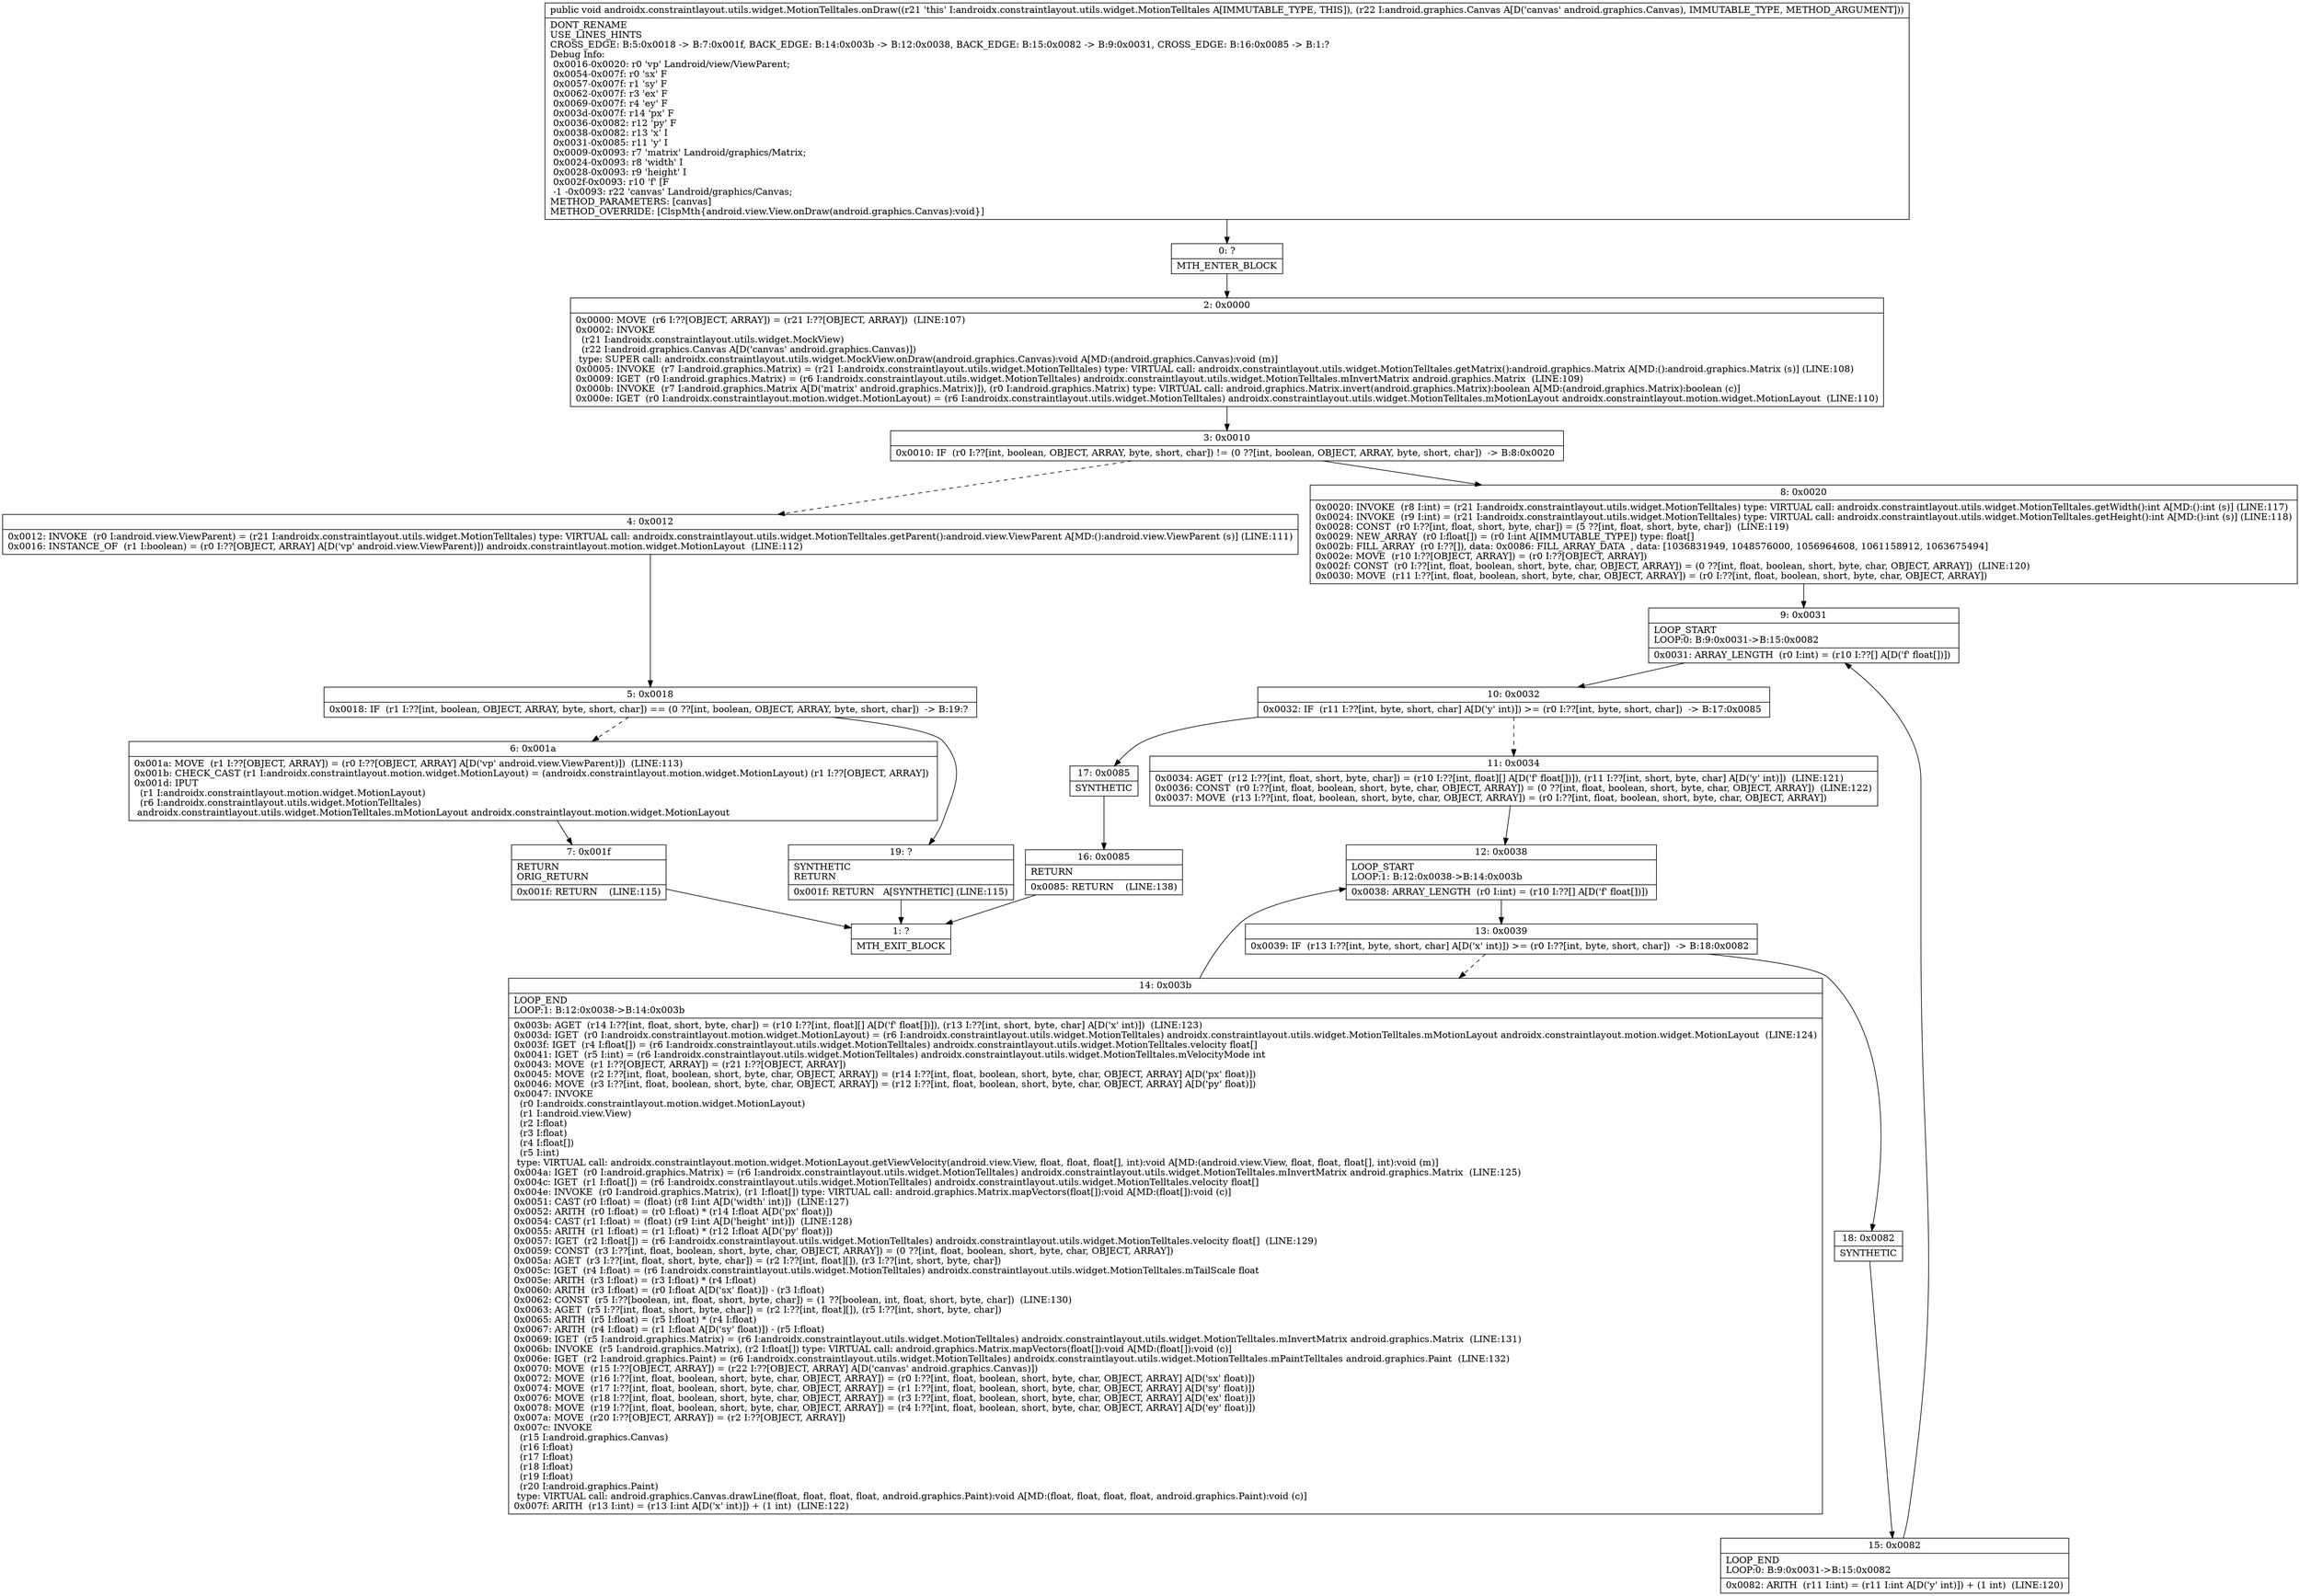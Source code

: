 digraph "CFG forandroidx.constraintlayout.utils.widget.MotionTelltales.onDraw(Landroid\/graphics\/Canvas;)V" {
Node_0 [shape=record,label="{0\:\ ?|MTH_ENTER_BLOCK\l}"];
Node_2 [shape=record,label="{2\:\ 0x0000|0x0000: MOVE  (r6 I:??[OBJECT, ARRAY]) = (r21 I:??[OBJECT, ARRAY])  (LINE:107)\l0x0002: INVOKE  \l  (r21 I:androidx.constraintlayout.utils.widget.MockView)\l  (r22 I:android.graphics.Canvas A[D('canvas' android.graphics.Canvas)])\l type: SUPER call: androidx.constraintlayout.utils.widget.MockView.onDraw(android.graphics.Canvas):void A[MD:(android.graphics.Canvas):void (m)]\l0x0005: INVOKE  (r7 I:android.graphics.Matrix) = (r21 I:androidx.constraintlayout.utils.widget.MotionTelltales) type: VIRTUAL call: androidx.constraintlayout.utils.widget.MotionTelltales.getMatrix():android.graphics.Matrix A[MD:():android.graphics.Matrix (s)] (LINE:108)\l0x0009: IGET  (r0 I:android.graphics.Matrix) = (r6 I:androidx.constraintlayout.utils.widget.MotionTelltales) androidx.constraintlayout.utils.widget.MotionTelltales.mInvertMatrix android.graphics.Matrix  (LINE:109)\l0x000b: INVOKE  (r7 I:android.graphics.Matrix A[D('matrix' android.graphics.Matrix)]), (r0 I:android.graphics.Matrix) type: VIRTUAL call: android.graphics.Matrix.invert(android.graphics.Matrix):boolean A[MD:(android.graphics.Matrix):boolean (c)]\l0x000e: IGET  (r0 I:androidx.constraintlayout.motion.widget.MotionLayout) = (r6 I:androidx.constraintlayout.utils.widget.MotionTelltales) androidx.constraintlayout.utils.widget.MotionTelltales.mMotionLayout androidx.constraintlayout.motion.widget.MotionLayout  (LINE:110)\l}"];
Node_3 [shape=record,label="{3\:\ 0x0010|0x0010: IF  (r0 I:??[int, boolean, OBJECT, ARRAY, byte, short, char]) != (0 ??[int, boolean, OBJECT, ARRAY, byte, short, char])  \-\> B:8:0x0020 \l}"];
Node_4 [shape=record,label="{4\:\ 0x0012|0x0012: INVOKE  (r0 I:android.view.ViewParent) = (r21 I:androidx.constraintlayout.utils.widget.MotionTelltales) type: VIRTUAL call: androidx.constraintlayout.utils.widget.MotionTelltales.getParent():android.view.ViewParent A[MD:():android.view.ViewParent (s)] (LINE:111)\l0x0016: INSTANCE_OF  (r1 I:boolean) = (r0 I:??[OBJECT, ARRAY] A[D('vp' android.view.ViewParent)]) androidx.constraintlayout.motion.widget.MotionLayout  (LINE:112)\l}"];
Node_5 [shape=record,label="{5\:\ 0x0018|0x0018: IF  (r1 I:??[int, boolean, OBJECT, ARRAY, byte, short, char]) == (0 ??[int, boolean, OBJECT, ARRAY, byte, short, char])  \-\> B:19:? \l}"];
Node_6 [shape=record,label="{6\:\ 0x001a|0x001a: MOVE  (r1 I:??[OBJECT, ARRAY]) = (r0 I:??[OBJECT, ARRAY] A[D('vp' android.view.ViewParent)])  (LINE:113)\l0x001b: CHECK_CAST (r1 I:androidx.constraintlayout.motion.widget.MotionLayout) = (androidx.constraintlayout.motion.widget.MotionLayout) (r1 I:??[OBJECT, ARRAY]) \l0x001d: IPUT  \l  (r1 I:androidx.constraintlayout.motion.widget.MotionLayout)\l  (r6 I:androidx.constraintlayout.utils.widget.MotionTelltales)\l androidx.constraintlayout.utils.widget.MotionTelltales.mMotionLayout androidx.constraintlayout.motion.widget.MotionLayout \l}"];
Node_7 [shape=record,label="{7\:\ 0x001f|RETURN\lORIG_RETURN\l|0x001f: RETURN    (LINE:115)\l}"];
Node_1 [shape=record,label="{1\:\ ?|MTH_EXIT_BLOCK\l}"];
Node_19 [shape=record,label="{19\:\ ?|SYNTHETIC\lRETURN\l|0x001f: RETURN   A[SYNTHETIC] (LINE:115)\l}"];
Node_8 [shape=record,label="{8\:\ 0x0020|0x0020: INVOKE  (r8 I:int) = (r21 I:androidx.constraintlayout.utils.widget.MotionTelltales) type: VIRTUAL call: androidx.constraintlayout.utils.widget.MotionTelltales.getWidth():int A[MD:():int (s)] (LINE:117)\l0x0024: INVOKE  (r9 I:int) = (r21 I:androidx.constraintlayout.utils.widget.MotionTelltales) type: VIRTUAL call: androidx.constraintlayout.utils.widget.MotionTelltales.getHeight():int A[MD:():int (s)] (LINE:118)\l0x0028: CONST  (r0 I:??[int, float, short, byte, char]) = (5 ??[int, float, short, byte, char])  (LINE:119)\l0x0029: NEW_ARRAY  (r0 I:float[]) = (r0 I:int A[IMMUTABLE_TYPE]) type: float[] \l0x002b: FILL_ARRAY  (r0 I:??[]), data: 0x0086: FILL_ARRAY_DATA  , data: [1036831949, 1048576000, 1056964608, 1061158912, 1063675494] \l0x002e: MOVE  (r10 I:??[OBJECT, ARRAY]) = (r0 I:??[OBJECT, ARRAY]) \l0x002f: CONST  (r0 I:??[int, float, boolean, short, byte, char, OBJECT, ARRAY]) = (0 ??[int, float, boolean, short, byte, char, OBJECT, ARRAY])  (LINE:120)\l0x0030: MOVE  (r11 I:??[int, float, boolean, short, byte, char, OBJECT, ARRAY]) = (r0 I:??[int, float, boolean, short, byte, char, OBJECT, ARRAY]) \l}"];
Node_9 [shape=record,label="{9\:\ 0x0031|LOOP_START\lLOOP:0: B:9:0x0031\-\>B:15:0x0082\l|0x0031: ARRAY_LENGTH  (r0 I:int) = (r10 I:??[] A[D('f' float[])]) \l}"];
Node_10 [shape=record,label="{10\:\ 0x0032|0x0032: IF  (r11 I:??[int, byte, short, char] A[D('y' int)]) \>= (r0 I:??[int, byte, short, char])  \-\> B:17:0x0085 \l}"];
Node_11 [shape=record,label="{11\:\ 0x0034|0x0034: AGET  (r12 I:??[int, float, short, byte, char]) = (r10 I:??[int, float][] A[D('f' float[])]), (r11 I:??[int, short, byte, char] A[D('y' int)])  (LINE:121)\l0x0036: CONST  (r0 I:??[int, float, boolean, short, byte, char, OBJECT, ARRAY]) = (0 ??[int, float, boolean, short, byte, char, OBJECT, ARRAY])  (LINE:122)\l0x0037: MOVE  (r13 I:??[int, float, boolean, short, byte, char, OBJECT, ARRAY]) = (r0 I:??[int, float, boolean, short, byte, char, OBJECT, ARRAY]) \l}"];
Node_12 [shape=record,label="{12\:\ 0x0038|LOOP_START\lLOOP:1: B:12:0x0038\-\>B:14:0x003b\l|0x0038: ARRAY_LENGTH  (r0 I:int) = (r10 I:??[] A[D('f' float[])]) \l}"];
Node_13 [shape=record,label="{13\:\ 0x0039|0x0039: IF  (r13 I:??[int, byte, short, char] A[D('x' int)]) \>= (r0 I:??[int, byte, short, char])  \-\> B:18:0x0082 \l}"];
Node_14 [shape=record,label="{14\:\ 0x003b|LOOP_END\lLOOP:1: B:12:0x0038\-\>B:14:0x003b\l|0x003b: AGET  (r14 I:??[int, float, short, byte, char]) = (r10 I:??[int, float][] A[D('f' float[])]), (r13 I:??[int, short, byte, char] A[D('x' int)])  (LINE:123)\l0x003d: IGET  (r0 I:androidx.constraintlayout.motion.widget.MotionLayout) = (r6 I:androidx.constraintlayout.utils.widget.MotionTelltales) androidx.constraintlayout.utils.widget.MotionTelltales.mMotionLayout androidx.constraintlayout.motion.widget.MotionLayout  (LINE:124)\l0x003f: IGET  (r4 I:float[]) = (r6 I:androidx.constraintlayout.utils.widget.MotionTelltales) androidx.constraintlayout.utils.widget.MotionTelltales.velocity float[] \l0x0041: IGET  (r5 I:int) = (r6 I:androidx.constraintlayout.utils.widget.MotionTelltales) androidx.constraintlayout.utils.widget.MotionTelltales.mVelocityMode int \l0x0043: MOVE  (r1 I:??[OBJECT, ARRAY]) = (r21 I:??[OBJECT, ARRAY]) \l0x0045: MOVE  (r2 I:??[int, float, boolean, short, byte, char, OBJECT, ARRAY]) = (r14 I:??[int, float, boolean, short, byte, char, OBJECT, ARRAY] A[D('px' float)]) \l0x0046: MOVE  (r3 I:??[int, float, boolean, short, byte, char, OBJECT, ARRAY]) = (r12 I:??[int, float, boolean, short, byte, char, OBJECT, ARRAY] A[D('py' float)]) \l0x0047: INVOKE  \l  (r0 I:androidx.constraintlayout.motion.widget.MotionLayout)\l  (r1 I:android.view.View)\l  (r2 I:float)\l  (r3 I:float)\l  (r4 I:float[])\l  (r5 I:int)\l type: VIRTUAL call: androidx.constraintlayout.motion.widget.MotionLayout.getViewVelocity(android.view.View, float, float, float[], int):void A[MD:(android.view.View, float, float, float[], int):void (m)]\l0x004a: IGET  (r0 I:android.graphics.Matrix) = (r6 I:androidx.constraintlayout.utils.widget.MotionTelltales) androidx.constraintlayout.utils.widget.MotionTelltales.mInvertMatrix android.graphics.Matrix  (LINE:125)\l0x004c: IGET  (r1 I:float[]) = (r6 I:androidx.constraintlayout.utils.widget.MotionTelltales) androidx.constraintlayout.utils.widget.MotionTelltales.velocity float[] \l0x004e: INVOKE  (r0 I:android.graphics.Matrix), (r1 I:float[]) type: VIRTUAL call: android.graphics.Matrix.mapVectors(float[]):void A[MD:(float[]):void (c)]\l0x0051: CAST (r0 I:float) = (float) (r8 I:int A[D('width' int)])  (LINE:127)\l0x0052: ARITH  (r0 I:float) = (r0 I:float) * (r14 I:float A[D('px' float)]) \l0x0054: CAST (r1 I:float) = (float) (r9 I:int A[D('height' int)])  (LINE:128)\l0x0055: ARITH  (r1 I:float) = (r1 I:float) * (r12 I:float A[D('py' float)]) \l0x0057: IGET  (r2 I:float[]) = (r6 I:androidx.constraintlayout.utils.widget.MotionTelltales) androidx.constraintlayout.utils.widget.MotionTelltales.velocity float[]  (LINE:129)\l0x0059: CONST  (r3 I:??[int, float, boolean, short, byte, char, OBJECT, ARRAY]) = (0 ??[int, float, boolean, short, byte, char, OBJECT, ARRAY]) \l0x005a: AGET  (r3 I:??[int, float, short, byte, char]) = (r2 I:??[int, float][]), (r3 I:??[int, short, byte, char]) \l0x005c: IGET  (r4 I:float) = (r6 I:androidx.constraintlayout.utils.widget.MotionTelltales) androidx.constraintlayout.utils.widget.MotionTelltales.mTailScale float \l0x005e: ARITH  (r3 I:float) = (r3 I:float) * (r4 I:float) \l0x0060: ARITH  (r3 I:float) = (r0 I:float A[D('sx' float)]) \- (r3 I:float) \l0x0062: CONST  (r5 I:??[boolean, int, float, short, byte, char]) = (1 ??[boolean, int, float, short, byte, char])  (LINE:130)\l0x0063: AGET  (r5 I:??[int, float, short, byte, char]) = (r2 I:??[int, float][]), (r5 I:??[int, short, byte, char]) \l0x0065: ARITH  (r5 I:float) = (r5 I:float) * (r4 I:float) \l0x0067: ARITH  (r4 I:float) = (r1 I:float A[D('sy' float)]) \- (r5 I:float) \l0x0069: IGET  (r5 I:android.graphics.Matrix) = (r6 I:androidx.constraintlayout.utils.widget.MotionTelltales) androidx.constraintlayout.utils.widget.MotionTelltales.mInvertMatrix android.graphics.Matrix  (LINE:131)\l0x006b: INVOKE  (r5 I:android.graphics.Matrix), (r2 I:float[]) type: VIRTUAL call: android.graphics.Matrix.mapVectors(float[]):void A[MD:(float[]):void (c)]\l0x006e: IGET  (r2 I:android.graphics.Paint) = (r6 I:androidx.constraintlayout.utils.widget.MotionTelltales) androidx.constraintlayout.utils.widget.MotionTelltales.mPaintTelltales android.graphics.Paint  (LINE:132)\l0x0070: MOVE  (r15 I:??[OBJECT, ARRAY]) = (r22 I:??[OBJECT, ARRAY] A[D('canvas' android.graphics.Canvas)]) \l0x0072: MOVE  (r16 I:??[int, float, boolean, short, byte, char, OBJECT, ARRAY]) = (r0 I:??[int, float, boolean, short, byte, char, OBJECT, ARRAY] A[D('sx' float)]) \l0x0074: MOVE  (r17 I:??[int, float, boolean, short, byte, char, OBJECT, ARRAY]) = (r1 I:??[int, float, boolean, short, byte, char, OBJECT, ARRAY] A[D('sy' float)]) \l0x0076: MOVE  (r18 I:??[int, float, boolean, short, byte, char, OBJECT, ARRAY]) = (r3 I:??[int, float, boolean, short, byte, char, OBJECT, ARRAY] A[D('ex' float)]) \l0x0078: MOVE  (r19 I:??[int, float, boolean, short, byte, char, OBJECT, ARRAY]) = (r4 I:??[int, float, boolean, short, byte, char, OBJECT, ARRAY] A[D('ey' float)]) \l0x007a: MOVE  (r20 I:??[OBJECT, ARRAY]) = (r2 I:??[OBJECT, ARRAY]) \l0x007c: INVOKE  \l  (r15 I:android.graphics.Canvas)\l  (r16 I:float)\l  (r17 I:float)\l  (r18 I:float)\l  (r19 I:float)\l  (r20 I:android.graphics.Paint)\l type: VIRTUAL call: android.graphics.Canvas.drawLine(float, float, float, float, android.graphics.Paint):void A[MD:(float, float, float, float, android.graphics.Paint):void (c)]\l0x007f: ARITH  (r13 I:int) = (r13 I:int A[D('x' int)]) + (1 int)  (LINE:122)\l}"];
Node_18 [shape=record,label="{18\:\ 0x0082|SYNTHETIC\l}"];
Node_15 [shape=record,label="{15\:\ 0x0082|LOOP_END\lLOOP:0: B:9:0x0031\-\>B:15:0x0082\l|0x0082: ARITH  (r11 I:int) = (r11 I:int A[D('y' int)]) + (1 int)  (LINE:120)\l}"];
Node_17 [shape=record,label="{17\:\ 0x0085|SYNTHETIC\l}"];
Node_16 [shape=record,label="{16\:\ 0x0085|RETURN\l|0x0085: RETURN    (LINE:138)\l}"];
MethodNode[shape=record,label="{public void androidx.constraintlayout.utils.widget.MotionTelltales.onDraw((r21 'this' I:androidx.constraintlayout.utils.widget.MotionTelltales A[IMMUTABLE_TYPE, THIS]), (r22 I:android.graphics.Canvas A[D('canvas' android.graphics.Canvas), IMMUTABLE_TYPE, METHOD_ARGUMENT]))  | DONT_RENAME\lUSE_LINES_HINTS\lCROSS_EDGE: B:5:0x0018 \-\> B:7:0x001f, BACK_EDGE: B:14:0x003b \-\> B:12:0x0038, BACK_EDGE: B:15:0x0082 \-\> B:9:0x0031, CROSS_EDGE: B:16:0x0085 \-\> B:1:?\lDebug Info:\l  0x0016\-0x0020: r0 'vp' Landroid\/view\/ViewParent;\l  0x0054\-0x007f: r0 'sx' F\l  0x0057\-0x007f: r1 'sy' F\l  0x0062\-0x007f: r3 'ex' F\l  0x0069\-0x007f: r4 'ey' F\l  0x003d\-0x007f: r14 'px' F\l  0x0036\-0x0082: r12 'py' F\l  0x0038\-0x0082: r13 'x' I\l  0x0031\-0x0085: r11 'y' I\l  0x0009\-0x0093: r7 'matrix' Landroid\/graphics\/Matrix;\l  0x0024\-0x0093: r8 'width' I\l  0x0028\-0x0093: r9 'height' I\l  0x002f\-0x0093: r10 'f' [F\l  \-1 \-0x0093: r22 'canvas' Landroid\/graphics\/Canvas;\lMETHOD_PARAMETERS: [canvas]\lMETHOD_OVERRIDE: [ClspMth\{android.view.View.onDraw(android.graphics.Canvas):void\}]\l}"];
MethodNode -> Node_0;Node_0 -> Node_2;
Node_2 -> Node_3;
Node_3 -> Node_4[style=dashed];
Node_3 -> Node_8;
Node_4 -> Node_5;
Node_5 -> Node_6[style=dashed];
Node_5 -> Node_19;
Node_6 -> Node_7;
Node_7 -> Node_1;
Node_19 -> Node_1;
Node_8 -> Node_9;
Node_9 -> Node_10;
Node_10 -> Node_11[style=dashed];
Node_10 -> Node_17;
Node_11 -> Node_12;
Node_12 -> Node_13;
Node_13 -> Node_14[style=dashed];
Node_13 -> Node_18;
Node_14 -> Node_12;
Node_18 -> Node_15;
Node_15 -> Node_9;
Node_17 -> Node_16;
Node_16 -> Node_1;
}

